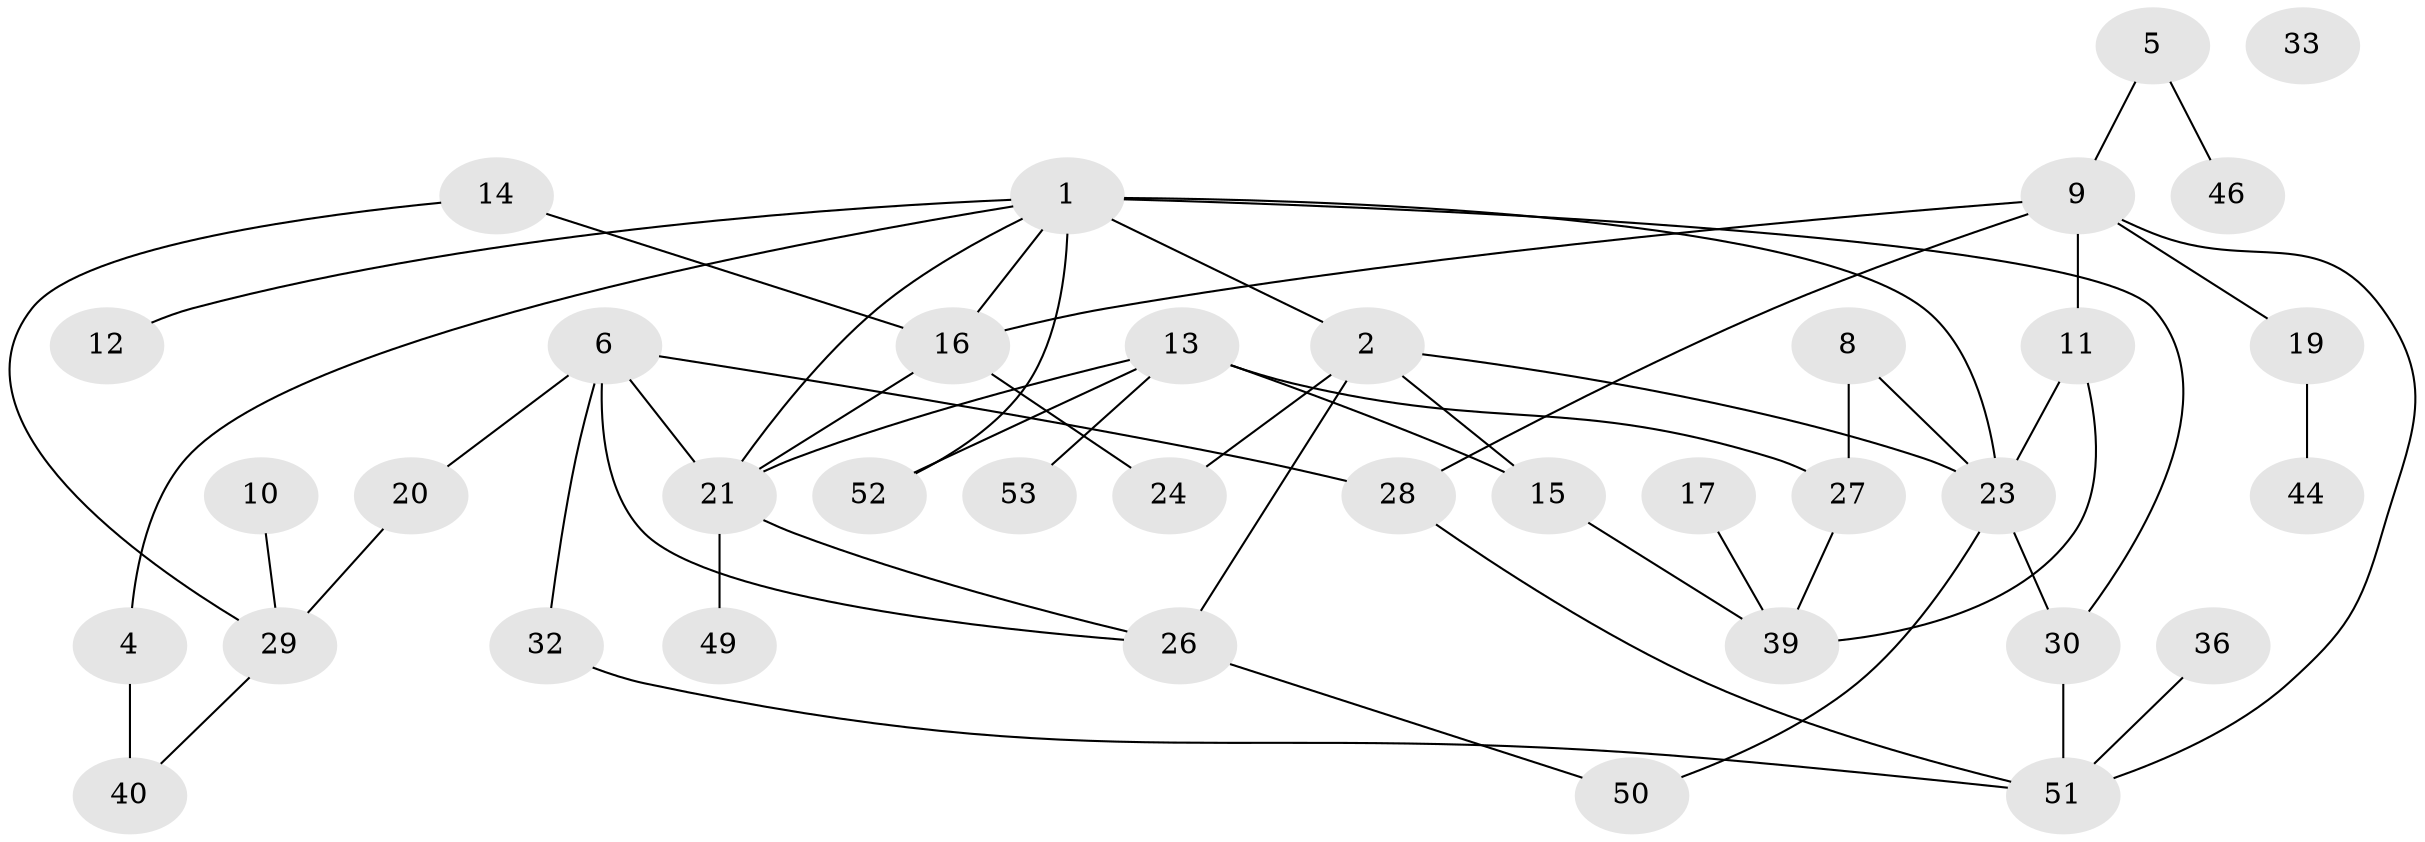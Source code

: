 // original degree distribution, {3: 0.18518518518518517, 5: 0.1111111111111111, 2: 0.2962962962962963, 4: 0.18518518518518517, 6: 0.018518518518518517, 1: 0.16666666666666666, 7: 0.018518518518518517, 0: 0.018518518518518517}
// Generated by graph-tools (version 1.1) at 2025/16/03/04/25 18:16:33]
// undirected, 37 vertices, 54 edges
graph export_dot {
graph [start="1"]
  node [color=gray90,style=filled];
  1 [super="+7+38"];
  2 [super="+3+18"];
  4 [super="+22"];
  5;
  6 [super="+47"];
  8;
  9 [super="+42"];
  10;
  11 [super="+43"];
  12;
  13;
  14;
  15;
  16 [super="+31"];
  17 [super="+41"];
  19;
  20;
  21 [super="+54+48"];
  23 [super="+25+34"];
  24;
  26;
  27 [super="+45"];
  28;
  29;
  30;
  32;
  33;
  36 [super="+37"];
  39;
  40;
  44;
  46;
  49;
  50;
  51;
  52;
  53;
  1 -- 16 [weight=2];
  1 -- 12;
  1 -- 21;
  1 -- 23 [weight=2];
  1 -- 30 [weight=2];
  1 -- 4;
  1 -- 52;
  1 -- 2;
  2 -- 15 [weight=2];
  2 -- 24;
  2 -- 23;
  2 -- 26;
  4 -- 40 [weight=2];
  5 -- 46;
  5 -- 9;
  6 -- 20;
  6 -- 26;
  6 -- 28;
  6 -- 32;
  6 -- 21;
  8 -- 23;
  8 -- 27;
  9 -- 11;
  9 -- 19;
  9 -- 51;
  9 -- 28;
  9 -- 16;
  10 -- 29;
  11 -- 39;
  11 -- 23;
  13 -- 15;
  13 -- 21;
  13 -- 52;
  13 -- 53;
  13 -- 27;
  14 -- 16;
  14 -- 29;
  15 -- 39;
  16 -- 21;
  16 -- 24;
  17 -- 39;
  19 -- 44;
  20 -- 29;
  21 -- 26;
  21 -- 49;
  23 -- 50;
  23 -- 30;
  26 -- 50;
  27 -- 39;
  28 -- 51;
  29 -- 40;
  30 -- 51;
  32 -- 51;
  36 -- 51;
}
